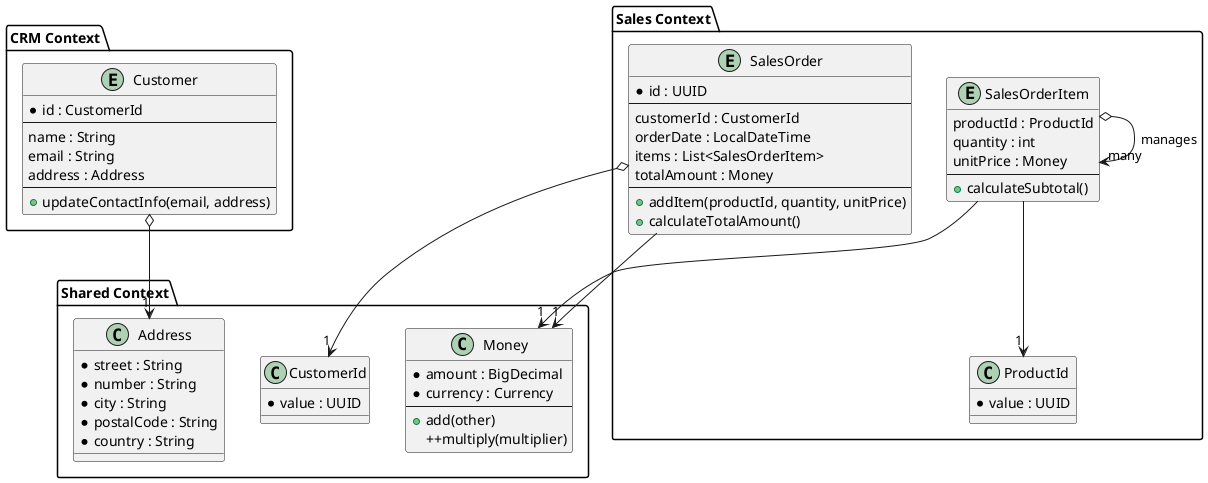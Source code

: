 @startuml classDiagram
package "CRM Context" {
entity "Customer" {
*id : CustomerId
--
name : String
email : String
address : Address
--
+updateContactInfo(email, address)
}
}

package "Sales Context" {
entity "SalesOrder" {
*id : UUID
--
customerId : CustomerId
orderDate : LocalDateTime
items : List<SalesOrderItem>
totalAmount : Money
--
+addItem(productId, quantity, unitPrice)
+calculateTotalAmount()
}

entity "SalesOrderItem" {
productId : ProductId
quantity : int
unitPrice : Money
--
+calculateSubtotal()
}

class "ProductId" {
*value : UUID
}
}

package "Shared Context" {
class "Money" {
*amount : BigDecimal
*currency : Currency
--
+add(other)
++multiply(multiplier)
}

class "Address" {
*street : String
*number : String
*city : String
*postalCode : String
*country : String
}

class "CustomerId" {
*value : UUID
}
}

Customer o--> "1" Address
SalesOrder o--> "1" CustomerId
SalesOrderItem o--> "many" SalesOrderItem : manages
SalesOrderItem --> "1" ProductId
SalesOrderItem --> "1" Money
SalesOrder --> "1" Money
@enduml